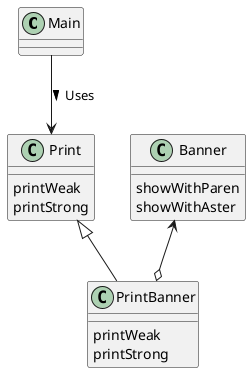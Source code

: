 @startuml

class Main {}

class Print {
    {method} printWeak
    {method} printStrong
}
class PrintBanner {
    {method} printWeak
    {method} printStrong
}
class Banner {
    {method} showWithParen
    {method} showWithAster
}

Main --> Print : Uses >

Print <|-- PrintBanner
Banner <--o PrintBanner

@enduml
